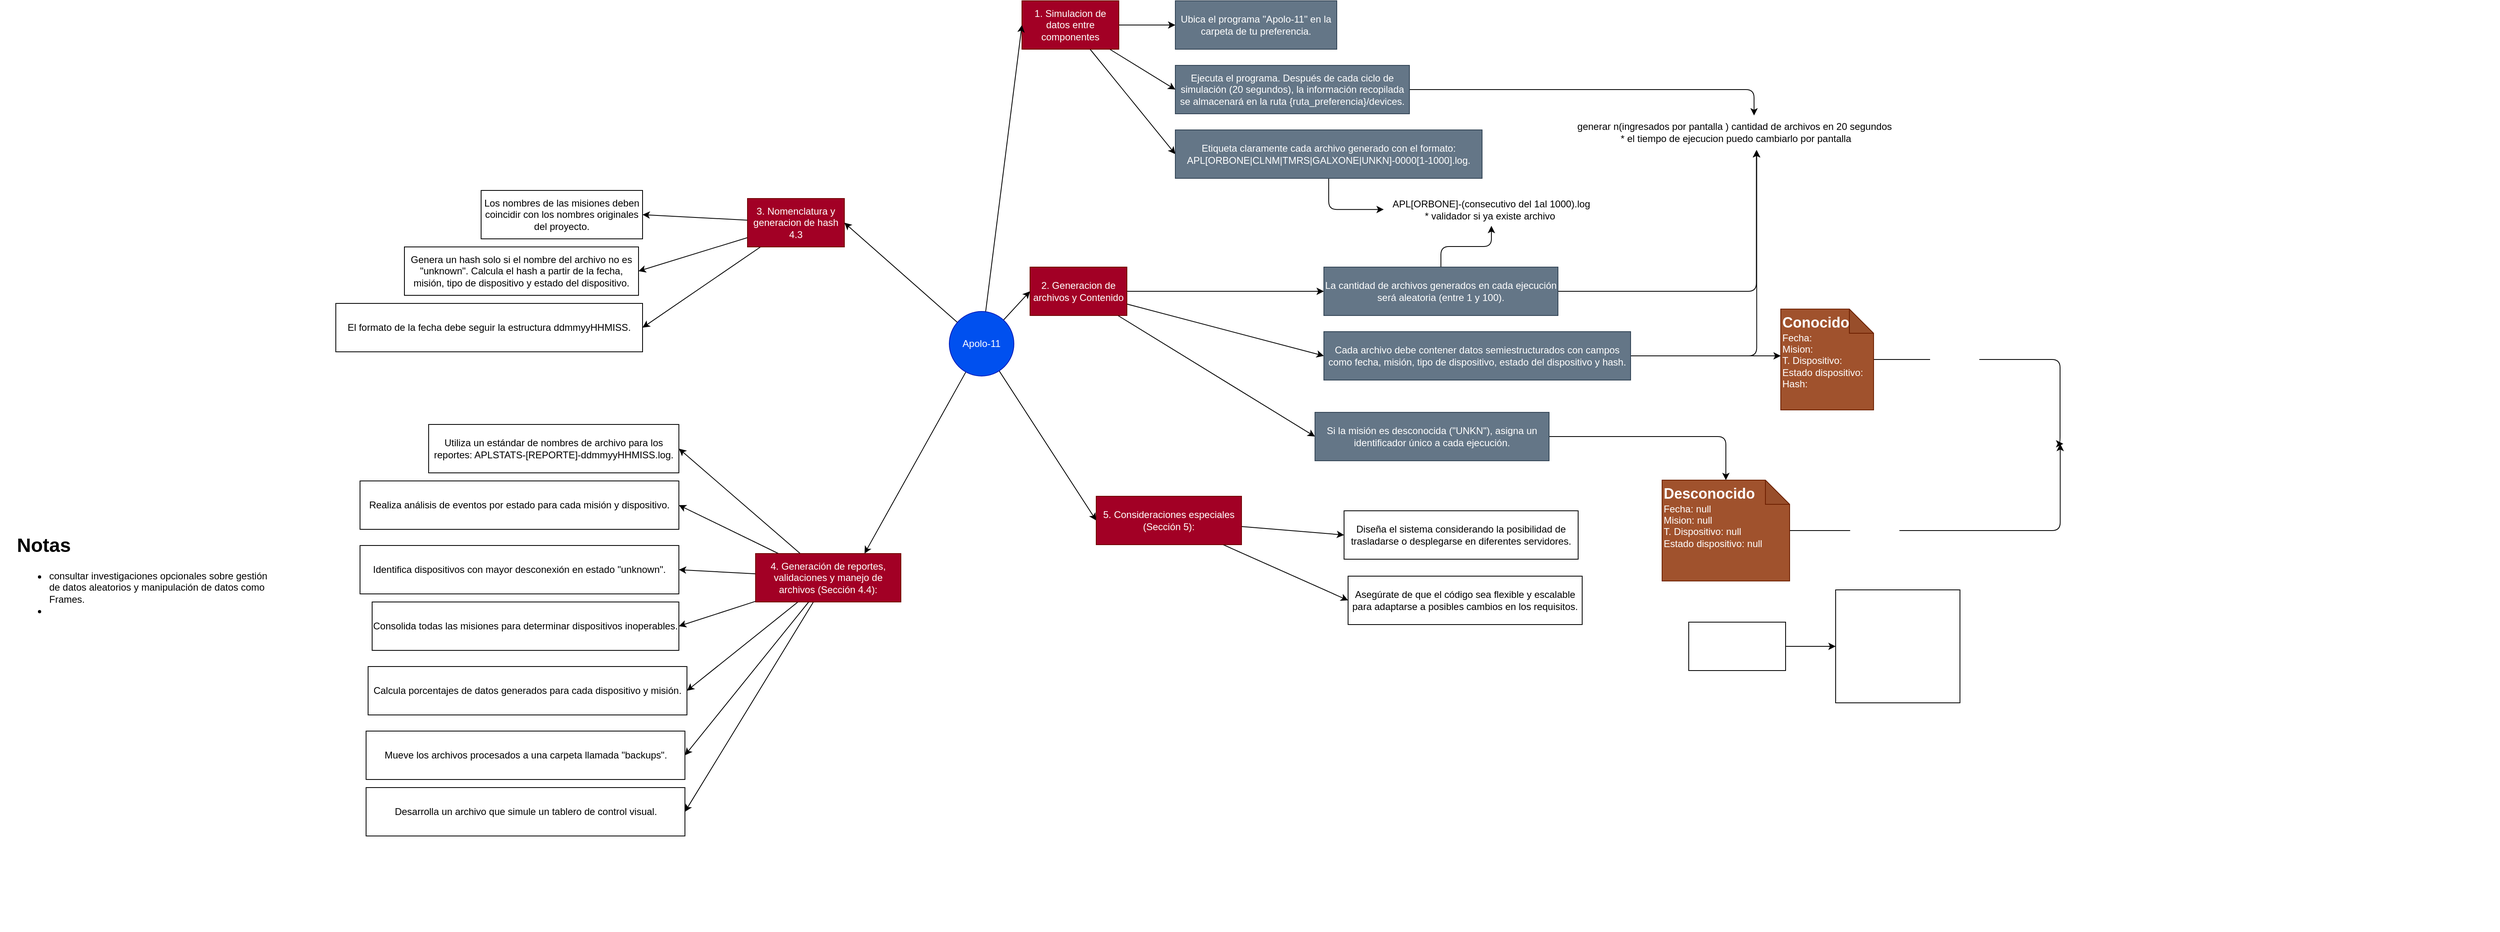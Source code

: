 <mxfile>
    <diagram id="zD0Y6ibeabwYXJxQDlHQ" name="Page-1">
        <mxGraphModel dx="1776" dy="323" grid="0" gridSize="10" guides="1" tooltips="1" connect="1" arrows="1" fold="1" page="0" pageScale="1" pageWidth="850" pageHeight="1100" math="0" shadow="0">
            <root>
                <mxCell id="0"/>
                <mxCell id="1" parent="0"/>
                <mxCell id="7" style="edgeStyle=none;html=1;" edge="1" parent="1" source="5">
                    <mxGeometry relative="1" as="geometry">
                        <mxPoint x="270" y="235" as="targetPoint"/>
                    </mxGeometry>
                </mxCell>
                <mxCell id="26" style="edgeStyle=none;html=1;entryX=0;entryY=0.5;entryDx=0;entryDy=0;" edge="1" parent="1" source="5" target="12">
                    <mxGeometry relative="1" as="geometry"/>
                </mxCell>
                <mxCell id="27" style="edgeStyle=none;html=1;entryX=0;entryY=0.5;entryDx=0;entryDy=0;" edge="1" parent="1" source="5" target="13">
                    <mxGeometry relative="1" as="geometry"/>
                </mxCell>
                <mxCell id="5" value="1. Simulacion de datos entre componentes" style="whiteSpace=wrap;html=1;fillColor=#a20025;fontColor=#ffffff;strokeColor=#6F0000;" vertex="1" parent="1">
                    <mxGeometry x="80" y="205" width="120" height="60" as="geometry"/>
                </mxCell>
                <mxCell id="11" value="Ubica el programa &quot;Apolo-11&quot; en la carpeta de tu preferencia." style="rounded=0;whiteSpace=wrap;html=1;fillColor=#647687;strokeColor=#314354;fontColor=#ffffff;" vertex="1" parent="1">
                    <mxGeometry x="270" y="205" width="200" height="60" as="geometry"/>
                </mxCell>
                <mxCell id="67" style="edgeStyle=orthogonalEdgeStyle;html=1;entryX=0.557;entryY=0.003;entryDx=0;entryDy=0;entryPerimeter=0;" edge="1" parent="1" source="12" target="64">
                    <mxGeometry relative="1" as="geometry"/>
                </mxCell>
                <mxCell id="12" value="Ejecuta el programa. Después de cada ciclo de simulación (20 segundos), la información recopilada se almacenará en la ruta {ruta_preferencia}/devices." style="rounded=0;whiteSpace=wrap;html=1;fillColor=#647687;strokeColor=#314354;fontColor=#ffffff;" vertex="1" parent="1">
                    <mxGeometry x="270" y="285" width="290" height="60" as="geometry"/>
                </mxCell>
                <mxCell id="69" style="edgeStyle=orthogonalEdgeStyle;html=1;entryX=-0.003;entryY=0.502;entryDx=0;entryDy=0;entryPerimeter=0;" edge="1" parent="1" source="13" target="68">
                    <mxGeometry relative="1" as="geometry"/>
                </mxCell>
                <mxCell id="13" value="Etiqueta claramente cada archivo generado con el formato: APL[ORBONE|CLNM|TMRS|GALXONE|UNKN]-0000[1-1000].log." style="rounded=0;whiteSpace=wrap;html=1;fillColor=#647687;strokeColor=#314354;fontColor=#ffffff;" vertex="1" parent="1">
                    <mxGeometry x="270" y="365" width="380" height="60" as="geometry"/>
                </mxCell>
                <mxCell id="15" style="edgeStyle=none;html=1;entryX=0;entryY=0.5;entryDx=0;entryDy=0;" edge="1" parent="1" source="16" target="17">
                    <mxGeometry relative="1" as="geometry">
                        <mxPoint x="280" y="565" as="targetPoint"/>
                    </mxGeometry>
                </mxCell>
                <mxCell id="24" style="edgeStyle=none;html=1;entryX=0;entryY=0.5;entryDx=0;entryDy=0;" edge="1" parent="1" source="16" target="18">
                    <mxGeometry relative="1" as="geometry"/>
                </mxCell>
                <mxCell id="25" style="edgeStyle=none;html=1;entryX=0;entryY=0.5;entryDx=0;entryDy=0;" edge="1" parent="1" source="16" target="19">
                    <mxGeometry relative="1" as="geometry"/>
                </mxCell>
                <mxCell id="16" value="2. Generacion de archivos y Contenido" style="whiteSpace=wrap;html=1;fillColor=#a20025;fontColor=#ffffff;strokeColor=#6F0000;" vertex="1" parent="1">
                    <mxGeometry x="90" y="535" width="120" height="60" as="geometry"/>
                </mxCell>
                <mxCell id="70" style="edgeStyle=orthogonalEdgeStyle;html=1;entryX=0.504;entryY=0.998;entryDx=0;entryDy=0;entryPerimeter=0;" edge="1" parent="1" source="17" target="68">
                    <mxGeometry relative="1" as="geometry"/>
                </mxCell>
                <mxCell id="73" style="edgeStyle=orthogonalEdgeStyle;html=1;entryX=0.564;entryY=1.049;entryDx=0;entryDy=0;entryPerimeter=0;" edge="1" parent="1" source="17" target="64">
                    <mxGeometry relative="1" as="geometry"/>
                </mxCell>
                <mxCell id="17" value="La cantidad de archivos generados en cada ejecución será aleatoria (entre 1 y 100)." style="rounded=0;whiteSpace=wrap;html=1;fillColor=#647687;strokeColor=#314354;fontColor=#ffffff;" vertex="1" parent="1">
                    <mxGeometry x="454" y="535" width="290" height="60" as="geometry"/>
                </mxCell>
                <mxCell id="74" style="edgeStyle=orthogonalEdgeStyle;html=1;entryX=0.565;entryY=1.049;entryDx=0;entryDy=0;entryPerimeter=0;" edge="1" parent="1" source="18" target="64">
                    <mxGeometry relative="1" as="geometry">
                        <Array as="points">
                            <mxPoint x="990" y="645"/>
                        </Array>
                    </mxGeometry>
                </mxCell>
                <mxCell id="77" style="edgeStyle=orthogonalEdgeStyle;html=1;" edge="1" parent="1" source="18" target="76">
                    <mxGeometry relative="1" as="geometry">
                        <Array as="points">
                            <mxPoint x="1057" y="645"/>
                            <mxPoint x="1057" y="633"/>
                        </Array>
                    </mxGeometry>
                </mxCell>
                <mxCell id="18" value="Cada archivo debe contener datos semiestructurados con campos como fecha, misión, tipo de dispositivo, estado del dispositivo y hash." style="rounded=0;whiteSpace=wrap;html=1;fillColor=#647687;fontColor=#ffffff;strokeColor=#314354;" vertex="1" parent="1">
                    <mxGeometry x="454" y="615" width="380" height="60" as="geometry"/>
                </mxCell>
                <mxCell id="83" value="" style="edgeStyle=orthogonalEdgeStyle;html=1;" edge="1" parent="1" source="19" target="81">
                    <mxGeometry relative="1" as="geometry"/>
                </mxCell>
                <mxCell id="19" value="Si la misión es desconocida (&quot;UNKN&quot;), asigna un identificador único a cada ejecución." style="rounded=0;whiteSpace=wrap;html=1;fillColor=#647687;fontColor=#ffffff;strokeColor=#314354;" vertex="1" parent="1">
                    <mxGeometry x="443" y="715" width="290" height="60" as="geometry"/>
                </mxCell>
                <mxCell id="21" style="edgeStyle=none;html=1;entryX=0;entryY=0.5;entryDx=0;entryDy=0;" edge="1" parent="1" source="20" target="5">
                    <mxGeometry relative="1" as="geometry"/>
                </mxCell>
                <mxCell id="22" style="edgeStyle=none;html=1;entryX=0;entryY=0.5;entryDx=0;entryDy=0;" edge="1" parent="1" source="20" target="16">
                    <mxGeometry relative="1" as="geometry"/>
                </mxCell>
                <mxCell id="53" style="edgeStyle=none;html=1;entryX=1;entryY=0.5;entryDx=0;entryDy=0;" edge="1" parent="1" source="20" target="31">
                    <mxGeometry relative="1" as="geometry"/>
                </mxCell>
                <mxCell id="54" style="edgeStyle=none;html=1;entryX=0.75;entryY=0;entryDx=0;entryDy=0;" edge="1" parent="1" source="20" target="38">
                    <mxGeometry relative="1" as="geometry"/>
                </mxCell>
                <mxCell id="62" style="edgeStyle=none;html=1;entryX=0;entryY=0.5;entryDx=0;entryDy=0;" edge="1" parent="1" source="20" target="55">
                    <mxGeometry relative="1" as="geometry"/>
                </mxCell>
                <mxCell id="20" value="Apolo-11" style="ellipse;whiteSpace=wrap;html=1;aspect=fixed;fillColor=#0050ef;fontColor=#ffffff;strokeColor=#001DBC;" vertex="1" parent="1">
                    <mxGeometry x="-10" y="590" width="80" height="80" as="geometry"/>
                </mxCell>
                <mxCell id="35" style="edgeStyle=none;html=1;entryX=1;entryY=0.5;entryDx=0;entryDy=0;" edge="1" parent="1" source="31" target="32">
                    <mxGeometry relative="1" as="geometry"/>
                </mxCell>
                <mxCell id="36" style="edgeStyle=none;html=1;entryX=1;entryY=0.5;entryDx=0;entryDy=0;" edge="1" parent="1" source="31" target="33">
                    <mxGeometry relative="1" as="geometry"/>
                </mxCell>
                <mxCell id="37" style="edgeStyle=none;html=1;entryX=1;entryY=0.5;entryDx=0;entryDy=0;" edge="1" parent="1" source="31" target="34">
                    <mxGeometry relative="1" as="geometry"/>
                </mxCell>
                <mxCell id="31" value="3. Nomenclatura y generacion de hash 4.3" style="whiteSpace=wrap;html=1;fillColor=#a20025;fontColor=#ffffff;strokeColor=#6F0000;" vertex="1" parent="1">
                    <mxGeometry x="-260" y="450" width="120" height="60" as="geometry"/>
                </mxCell>
                <mxCell id="32" value="Los nombres de las misiones deben coincidir con los nombres originales del proyecto." style="rounded=0;whiteSpace=wrap;html=1;gradientColor=none;" vertex="1" parent="1">
                    <mxGeometry x="-590" y="440" width="200" height="60" as="geometry"/>
                </mxCell>
                <mxCell id="33" value="Genera un hash solo si el nombre del archivo no es &quot;unknown&quot;. Calcula el hash a partir de la fecha, misión, tipo de dispositivo y estado del dispositivo." style="rounded=0;whiteSpace=wrap;html=1;gradientColor=none;" vertex="1" parent="1">
                    <mxGeometry x="-685" y="510" width="290" height="60" as="geometry"/>
                </mxCell>
                <mxCell id="34" value="El formato de la fecha debe seguir la estructura ddmmyyHHMISS." style="rounded=0;whiteSpace=wrap;html=1;gradientColor=none;" vertex="1" parent="1">
                    <mxGeometry x="-770" y="580" width="380" height="60" as="geometry"/>
                </mxCell>
                <mxCell id="46" style="edgeStyle=none;html=1;entryX=1;entryY=0.5;entryDx=0;entryDy=0;" edge="1" parent="1" source="38" target="39">
                    <mxGeometry relative="1" as="geometry"/>
                </mxCell>
                <mxCell id="47" style="edgeStyle=none;html=1;entryX=1;entryY=0.5;entryDx=0;entryDy=0;" edge="1" parent="1" source="38" target="40">
                    <mxGeometry relative="1" as="geometry"/>
                </mxCell>
                <mxCell id="48" style="edgeStyle=none;html=1;entryX=1;entryY=0.5;entryDx=0;entryDy=0;" edge="1" parent="1" source="38" target="42">
                    <mxGeometry relative="1" as="geometry"/>
                </mxCell>
                <mxCell id="49" style="edgeStyle=none;html=1;entryX=1;entryY=0.5;entryDx=0;entryDy=0;" edge="1" parent="1" source="38" target="41">
                    <mxGeometry relative="1" as="geometry"/>
                </mxCell>
                <mxCell id="50" style="edgeStyle=none;html=1;entryX=1;entryY=0.5;entryDx=0;entryDy=0;" edge="1" parent="1" source="38" target="43">
                    <mxGeometry relative="1" as="geometry"/>
                </mxCell>
                <mxCell id="51" style="edgeStyle=none;html=1;entryX=1;entryY=0.5;entryDx=0;entryDy=0;" edge="1" parent="1" source="38" target="44">
                    <mxGeometry relative="1" as="geometry"/>
                </mxCell>
                <mxCell id="52" style="edgeStyle=none;html=1;entryX=1;entryY=0.5;entryDx=0;entryDy=0;" edge="1" parent="1" source="38" target="45">
                    <mxGeometry relative="1" as="geometry"/>
                </mxCell>
                <mxCell id="38" value="4. Generación de reportes, validaciones y manejo de archivos (Sección 4.4):" style="whiteSpace=wrap;html=1;fillColor=#a20025;fontColor=#ffffff;strokeColor=#6F0000;" vertex="1" parent="1">
                    <mxGeometry x="-250" y="890" width="180" height="60" as="geometry"/>
                </mxCell>
                <mxCell id="39" value="Utiliza un estándar de nombres de archivo para los reportes: APLSTATS-[REPORTE]-ddmmyyHHMISS.log." style="rounded=0;whiteSpace=wrap;html=1;gradientColor=none;" vertex="1" parent="1">
                    <mxGeometry x="-655" y="730" width="310" height="60" as="geometry"/>
                </mxCell>
                <mxCell id="40" value="Realiza análisis de eventos por estado para cada misión y dispositivo." style="rounded=0;whiteSpace=wrap;html=1;gradientColor=none;" vertex="1" parent="1">
                    <mxGeometry x="-740" y="800" width="395" height="60" as="geometry"/>
                </mxCell>
                <mxCell id="41" value="Consolida todas las misiones para determinar dispositivos inoperables." style="rounded=0;whiteSpace=wrap;html=1;gradientColor=none;" vertex="1" parent="1">
                    <mxGeometry x="-725" y="950" width="380" height="60" as="geometry"/>
                </mxCell>
                <mxCell id="42" value="&lt;div&gt;&lt;span style=&quot;background-color: initial;&quot;&gt;Identifica dispositivos con mayor desconexión en estado &quot;unknown&quot;.&lt;/span&gt;&lt;/div&gt;" style="rounded=0;whiteSpace=wrap;html=1;gradientColor=none;" vertex="1" parent="1">
                    <mxGeometry x="-740" y="880" width="395" height="60" as="geometry"/>
                </mxCell>
                <mxCell id="43" value="Calcula porcentajes de datos generados para cada dispositivo y misión." style="rounded=0;whiteSpace=wrap;html=1;gradientColor=none;" vertex="1" parent="1">
                    <mxGeometry x="-730" y="1030" width="395" height="60" as="geometry"/>
                </mxCell>
                <mxCell id="44" value="Mueve los archivos procesados a una carpeta llamada &quot;backups&quot;." style="rounded=0;whiteSpace=wrap;html=1;gradientColor=none;" vertex="1" parent="1">
                    <mxGeometry x="-732.5" y="1110" width="395" height="60" as="geometry"/>
                </mxCell>
                <mxCell id="45" value="Desarrolla un archivo que simule un tablero de control visual." style="rounded=0;whiteSpace=wrap;html=1;gradientColor=none;" vertex="1" parent="1">
                    <mxGeometry x="-732.5" y="1180" width="395" height="60" as="geometry"/>
                </mxCell>
                <mxCell id="60" style="edgeStyle=none;html=1;entryX=0;entryY=0.5;entryDx=0;entryDy=0;" edge="1" parent="1" source="55" target="56">
                    <mxGeometry relative="1" as="geometry"/>
                </mxCell>
                <mxCell id="61" style="edgeStyle=none;html=1;entryX=0;entryY=0.5;entryDx=0;entryDy=0;" edge="1" parent="1" source="55" target="58">
                    <mxGeometry relative="1" as="geometry"/>
                </mxCell>
                <mxCell id="55" value="5. Consideraciones especiales (Sección 5):" style="whiteSpace=wrap;html=1;fillColor=#a20025;fontColor=#ffffff;strokeColor=#6F0000;" vertex="1" parent="1">
                    <mxGeometry x="172" y="819" width="180" height="60" as="geometry"/>
                </mxCell>
                <mxCell id="56" value="Diseña el sistema considerando la posibilidad de trasladarse o desplegarse en diferentes servidores." style="rounded=0;whiteSpace=wrap;html=1;gradientColor=none;" vertex="1" parent="1">
                    <mxGeometry x="479" y="837" width="290" height="60" as="geometry"/>
                </mxCell>
                <mxCell id="58" value="Asegúrate de que el código sea flexible y escalable para adaptarse a posibles cambios en los requisitos." style="rounded=0;whiteSpace=wrap;html=1;gradientColor=none;" vertex="1" parent="1">
                    <mxGeometry x="484" y="918" width="290" height="60" as="geometry"/>
                </mxCell>
                <mxCell id="63" value="&lt;h1&gt;Notas&lt;/h1&gt;&lt;p&gt;&lt;/p&gt;&lt;ul&gt;&lt;li&gt;consultar investigaciones opcionales sobre gestión de datos aleatorios y manipulación de datos como Frames.&lt;/li&gt;&lt;li&gt;&lt;br&gt;&lt;/li&gt;&lt;/ul&gt;&lt;p&gt;&lt;/p&gt;" style="text;html=1;strokeColor=none;fillColor=none;spacing=5;spacingTop=-20;whiteSpace=wrap;overflow=hidden;rounded=0;" vertex="1" parent="1">
                    <mxGeometry x="-1170" y="860" width="333" height="166" as="geometry"/>
                </mxCell>
                <mxCell id="64" value="generar n(ingresados por pantalla ) cantidad de archivos en 20 segundos&amp;nbsp;&lt;br&gt;* el tiempo de ejecucion puedo cambiarlo por pantalla" style="text;html=1;align=center;verticalAlign=middle;resizable=0;points=[];autosize=1;strokeColor=none;fillColor=none;" vertex="1" parent="1">
                    <mxGeometry x="758" y="347" width="411" height="41" as="geometry"/>
                </mxCell>
                <mxCell id="68" value="APL[ORBONE]-(consecutivo del 1al 1000).log&lt;br&gt;* validador si ya existe archivo&amp;nbsp;" style="text;html=1;align=center;verticalAlign=middle;resizable=0;points=[];autosize=1;strokeColor=none;fillColor=none;" vertex="1" parent="1">
                    <mxGeometry x="529" y="443" width="263" height="41" as="geometry"/>
                </mxCell>
                <mxCell id="86" style="edgeStyle=orthogonalEdgeStyle;html=1;entryX=0;entryY=0.5;entryDx=0;entryDy=0;entryPerimeter=0;fontSize=18;fontColor=#FFFFFF;" edge="1" parent="1" source="76" target="85">
                    <mxGeometry relative="1" as="geometry">
                        <Array as="points">
                            <mxPoint x="1366" y="650"/>
                            <mxPoint x="1366" y="754"/>
                        </Array>
                    </mxGeometry>
                </mxCell>
                <mxCell id="91" value="nombre.log" style="edgeLabel;html=1;align=center;verticalAlign=middle;resizable=0;points=[];fontSize=12;fontColor=#FFFFFF;" vertex="1" connectable="0" parent="86">
                    <mxGeometry x="-0.411" y="-1" relative="1" as="geometry">
                        <mxPoint y="1" as="offset"/>
                    </mxGeometry>
                </mxCell>
                <mxCell id="76" value="&lt;b style=&quot;&quot;&gt;&lt;font style=&quot;font-size: 18px;&quot;&gt;Conocido&lt;/font&gt;&lt;/b&gt;&lt;br&gt;Fecha:&lt;br&gt;Mision:&lt;br&gt;T. Dispositivo:&lt;br&gt;Estado dispositivo:&lt;br&gt;Hash:" style="shape=note;whiteSpace=wrap;html=1;backgroundOutline=1;darkOpacity=0.05;align=left;verticalAlign=top;fillColor=#a0522d;fontColor=#ffffff;strokeColor=#6D1F00;" vertex="1" parent="1">
                    <mxGeometry x="1020" y="587" width="115" height="125" as="geometry"/>
                </mxCell>
                <mxCell id="84" value="" style="edgeStyle=orthogonalEdgeStyle;html=1;entryX=-0.007;entryY=0.5;entryDx=0;entryDy=0;entryPerimeter=0;" edge="1" parent="1" source="81" target="85">
                    <mxGeometry relative="1" as="geometry">
                        <mxPoint x="836" y="755.5" as="targetPoint"/>
                    </mxGeometry>
                </mxCell>
                <mxCell id="90" value="nombre.log" style="edgeLabel;html=1;align=center;verticalAlign=middle;resizable=0;points=[];fontSize=12;fontColor=#FFFFFF;" vertex="1" connectable="0" parent="84">
                    <mxGeometry x="-0.525" y="-5" relative="1" as="geometry">
                        <mxPoint as="offset"/>
                    </mxGeometry>
                </mxCell>
                <mxCell id="81" value="&lt;b&gt;&lt;font style=&quot;font-size: 18px;&quot;&gt;Desconocido&lt;/font&gt;&lt;/b&gt;&lt;br&gt;Fecha: null&lt;br&gt;Mision: null&lt;br&gt;T. Dispositivo: null&lt;br&gt;Estado dispositivo: null" style="shape=note;whiteSpace=wrap;html=1;backgroundOutline=1;darkOpacity=0.05;align=left;verticalAlign=top;fillColor=#a0522d;fontColor=#ffffff;strokeColor=#6D1F00;" vertex="1" parent="1">
                    <mxGeometry x="873" y="799" width="158" height="125" as="geometry"/>
                </mxCell>
                <mxCell id="85" value="APL[ORBONE|CLNM|TMRS|GALXONE|UNKN]-0000[1-1000].log" style="text;html=1;align=center;verticalAlign=middle;resizable=0;points=[];autosize=1;strokeColor=none;fillColor=none;fontSize=18;fontColor=#FFFFFF;" vertex="1" parent="1">
                    <mxGeometry x="1370" y="737" width="540" height="34" as="geometry"/>
                </mxCell>
                <mxCell id="89" value="" style="edgeStyle=orthogonalEdgeStyle;html=1;fontSize=12;fontColor=#FFFFFF;" edge="1" parent="1" source="87" target="88">
                    <mxGeometry relative="1" as="geometry"/>
                </mxCell>
                <mxCell id="87" value="&lt;font style=&quot;font-size: 12px;&quot;&gt;Estados de dispositivos&lt;br&gt;&lt;/font&gt;" style="whiteSpace=wrap;html=1;strokeColor=default;fontSize=18;fontColor=#FFFFFF;gradientColor=none;" vertex="1" parent="1">
                    <mxGeometry x="906" y="975" width="120" height="60" as="geometry"/>
                </mxCell>
                <mxCell id="88" value="&lt;div style=&quot;font-size: 12px;&quot;&gt;&lt;font style=&quot;font-size: 12px;&quot;&gt;excellent (excelente),&amp;nbsp;&lt;/font&gt;&lt;/div&gt;&lt;div style=&quot;font-size: 12px;&quot;&gt;&lt;font style=&quot;font-size: 12px;&quot;&gt;good&lt;span style=&quot;background-color: initial;&quot;&gt;(bueno),&amp;nbsp;&lt;/span&gt;&lt;/font&gt;&lt;/div&gt;&lt;div style=&quot;font-size: 12px;&quot;&gt;&lt;span style=&quot;background-color: initial;&quot;&gt;&lt;font style=&quot;font-size: 12px;&quot;&gt;warning (advertencia),&amp;nbsp;&lt;/font&gt;&lt;/span&gt;&lt;/div&gt;&lt;div style=&quot;font-size: 12px;&quot;&gt;&lt;span style=&quot;background-color: initial;&quot;&gt;&lt;font style=&quot;font-size: 12px;&quot;&gt;faulty (defectuoso),&amp;nbsp;&lt;/font&gt;&lt;/span&gt;&lt;/div&gt;&lt;div style=&quot;font-size: 12px;&quot;&gt;&lt;span style=&quot;background-color: initial;&quot;&gt;&lt;font style=&quot;font-size: 12px;&quot;&gt;killed (inoperable)&amp;nbsp;&lt;/font&gt;&lt;/span&gt;&lt;/div&gt;&lt;div style=&quot;font-size: 12px;&quot;&gt;&lt;span style=&quot;background-color: initial;&quot;&gt;&lt;font style=&quot;font-size: 12px;&quot;&gt;unknown (desconocido)&lt;/font&gt;&lt;/span&gt;&lt;br&gt;&lt;/div&gt;" style="whiteSpace=wrap;html=1;fontSize=18;fontColor=#FFFFFF;gradientColor=none;" vertex="1" parent="1">
                    <mxGeometry x="1088" y="935" width="154" height="140" as="geometry"/>
                </mxCell>
                <mxCell id="92" value="no es interfaz&lt;br&gt;" style="text;html=1;align=center;verticalAlign=middle;resizable=0;points=[];autosize=1;strokeColor=none;fillColor=none;fontSize=12;fontColor=#FFFFFF;" vertex="1" parent="1">
                    <mxGeometry x="-1156" y="1149" width="90" height="26" as="geometry"/>
                </mxCell>
                <mxCell id="93" value="REPORTE.&lt;br&gt;&lt;div&gt;Cantidad de datos generados: 1000&lt;/div&gt;&lt;div&gt;Distribución de los estados de los dispositivos:&lt;/div&gt;&lt;div&gt;&amp;nbsp; excelente: 50%&lt;/div&gt;&lt;div&gt;&amp;nbsp; bueno: 30%&lt;/div&gt;&lt;div&gt;&amp;nbsp; advertencia: 10%&lt;/div&gt;&lt;div&gt;&amp;nbsp; defectuoso: 10%&lt;/div&gt;&lt;div&gt;&amp;nbsp; inoperable: 0%&lt;/div&gt;&lt;div&gt;Tendencias en el tiempo:&lt;/div&gt;&lt;div&gt;&amp;nbsp; El estado &quot;excelente&quot; ha disminuido en los últimos días.&lt;/div&gt;&lt;div&gt;&lt;br&gt;&lt;/div&gt;&lt;div&gt;&lt;div&gt;nota: reporte dentro del archivo por cada mision cada mision incluyendo el known&lt;/div&gt;&lt;/div&gt;" style="text;html=1;align=left;verticalAlign=middle;resizable=0;points=[];autosize=1;strokeColor=none;fillColor=none;fontSize=12;fontColor=#FFFFFF;" vertex="1" parent="1">
                    <mxGeometry x="-1186" y="1173" width="452" height="185" as="geometry"/>
                </mxCell>
            </root>
        </mxGraphModel>
    </diagram>
</mxfile>